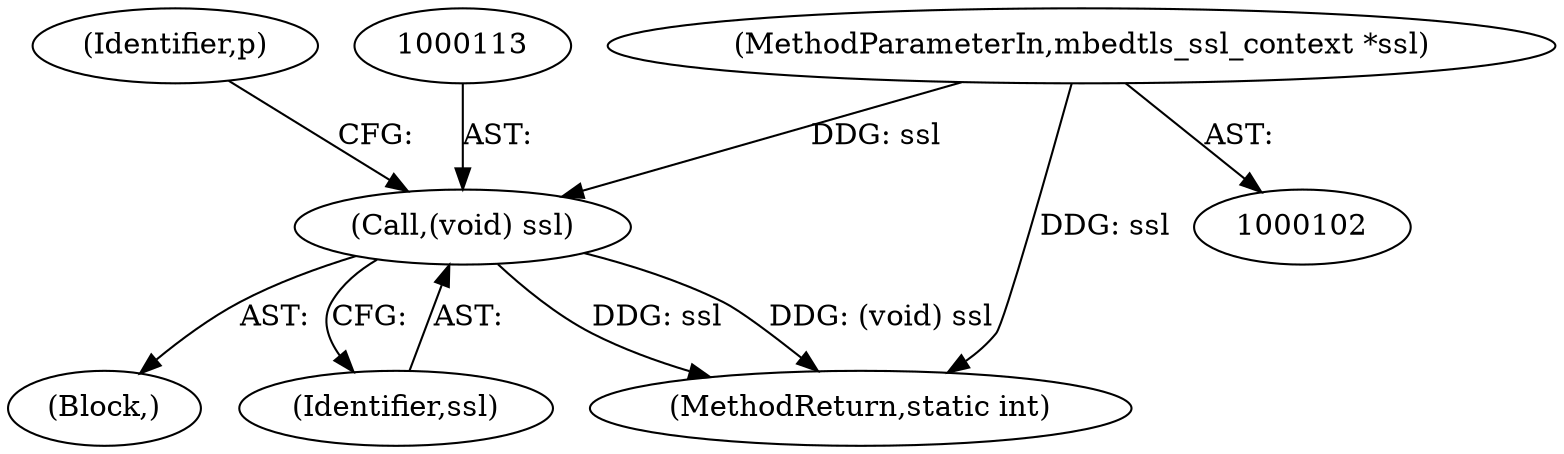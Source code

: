 digraph "0_mbedtls_740b218386083dc708ce98ccc94a63a95cd5629e@pointer" {
"1000103" [label="(MethodParameterIn,mbedtls_ssl_context *ssl)"];
"1000112" [label="(Call,(void) ssl)"];
"1000103" [label="(MethodParameterIn,mbedtls_ssl_context *ssl)"];
"1000106" [label="(Block,)"];
"1000114" [label="(Identifier,ssl)"];
"1000167" [label="(MethodReturn,static int)"];
"1000112" [label="(Call,(void) ssl)"];
"1000118" [label="(Identifier,p)"];
"1000103" -> "1000102"  [label="AST: "];
"1000103" -> "1000167"  [label="DDG: ssl"];
"1000103" -> "1000112"  [label="DDG: ssl"];
"1000112" -> "1000106"  [label="AST: "];
"1000112" -> "1000114"  [label="CFG: "];
"1000113" -> "1000112"  [label="AST: "];
"1000114" -> "1000112"  [label="AST: "];
"1000118" -> "1000112"  [label="CFG: "];
"1000112" -> "1000167"  [label="DDG: ssl"];
"1000112" -> "1000167"  [label="DDG: (void) ssl"];
}
